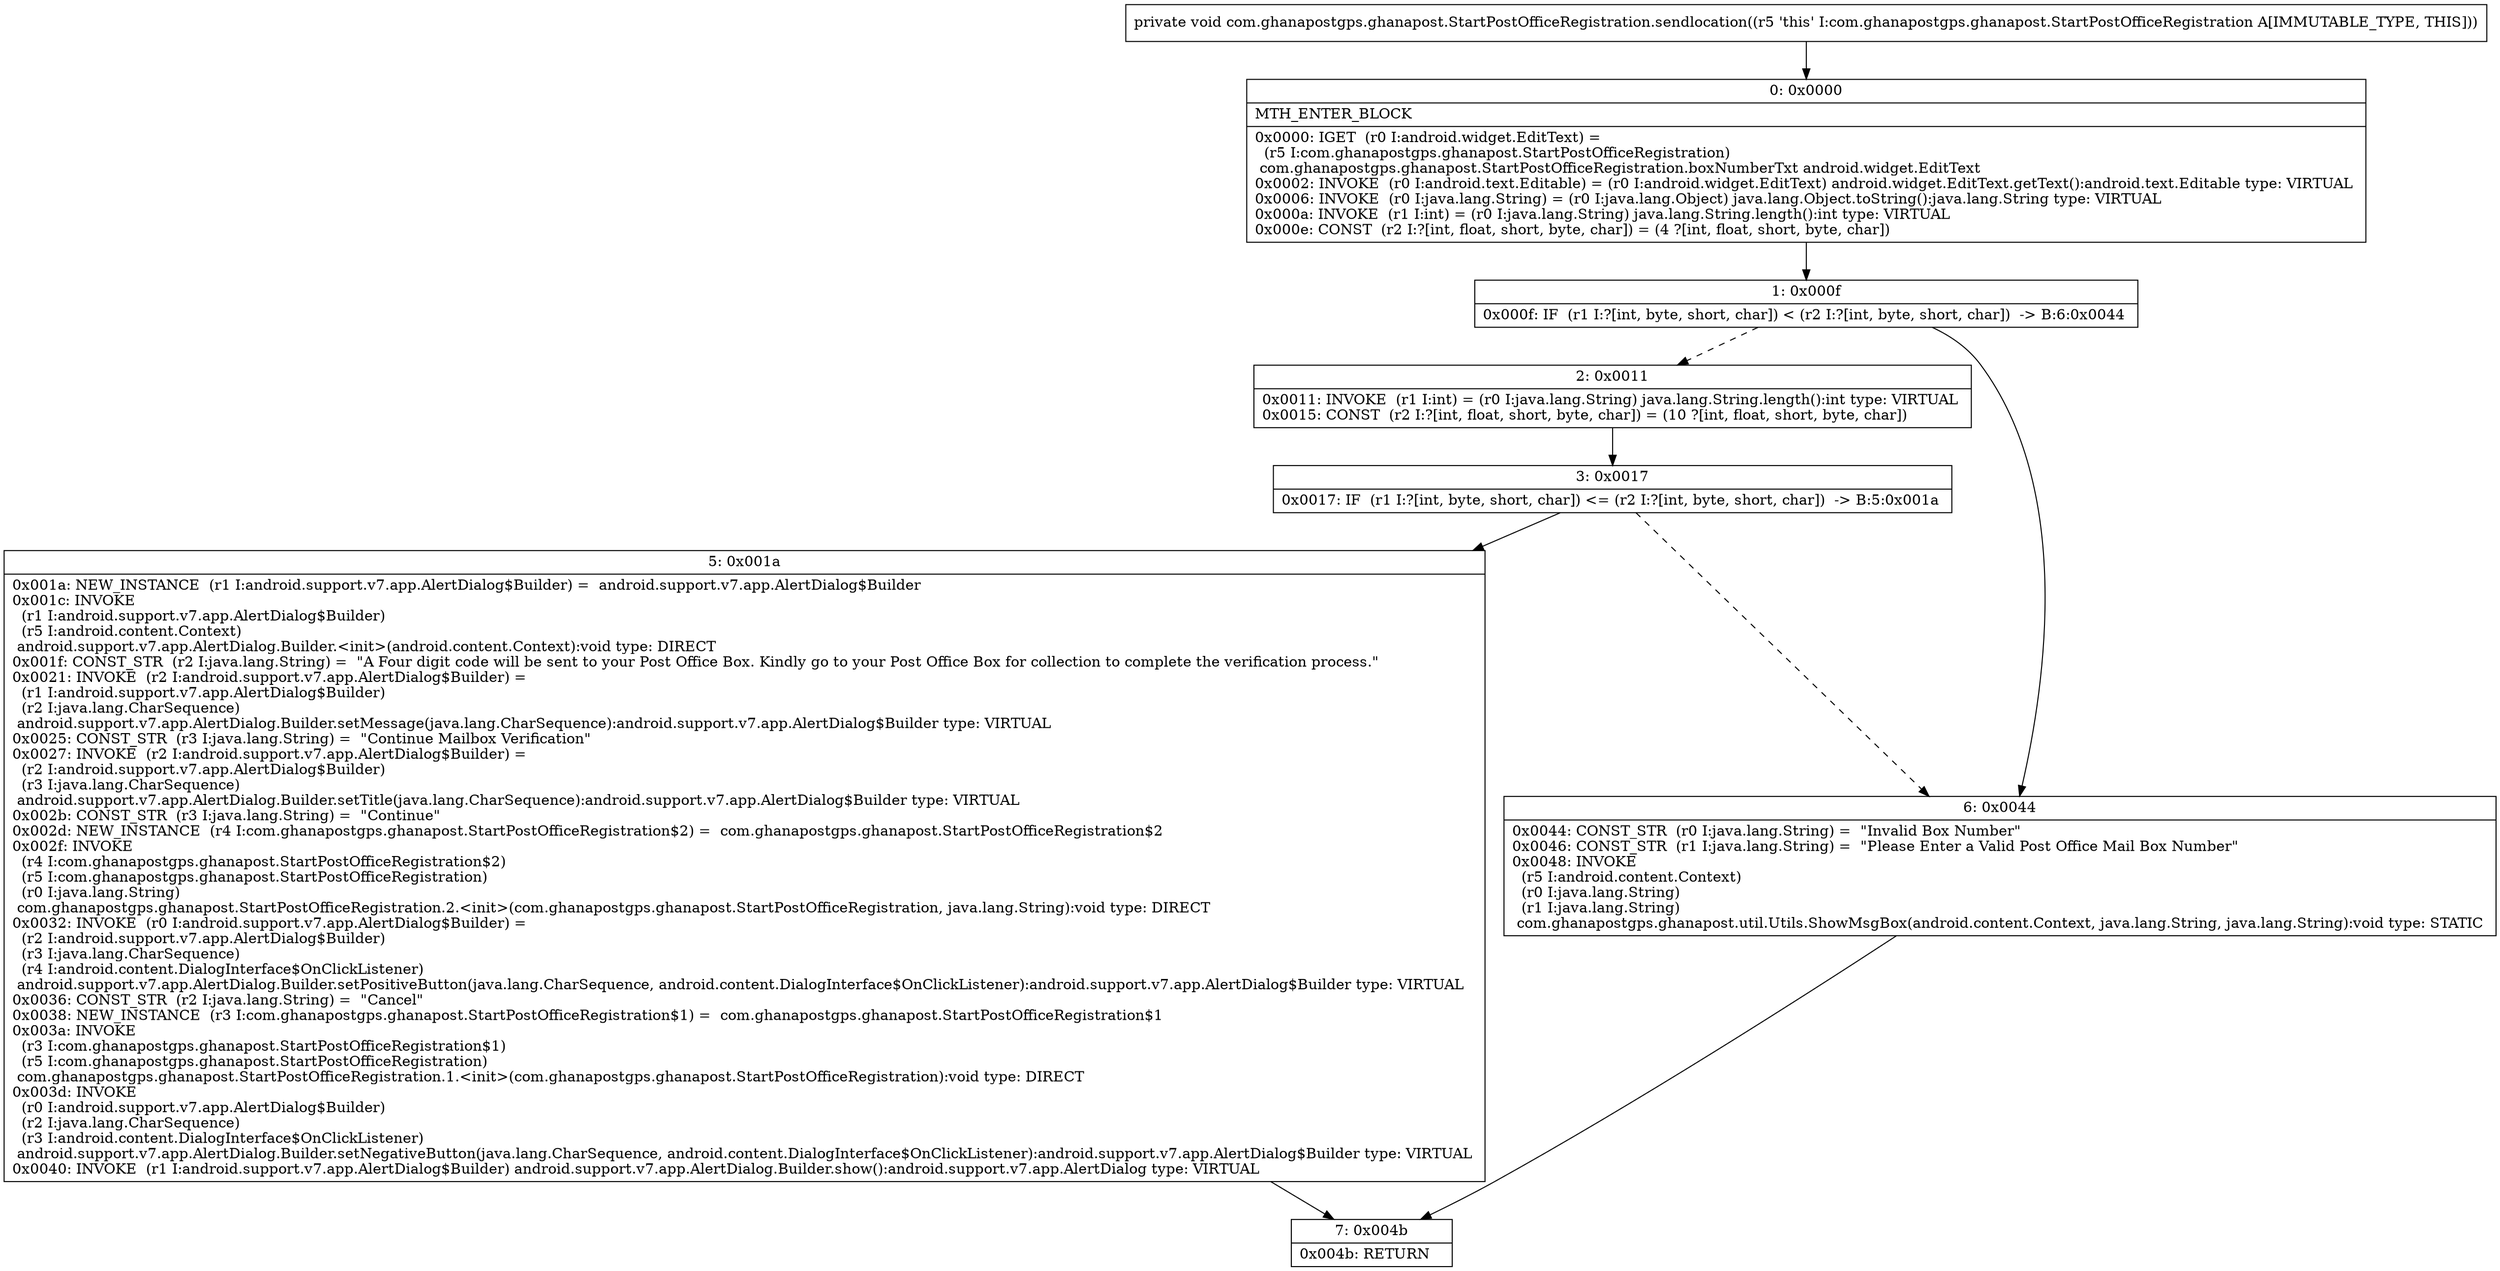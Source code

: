 digraph "CFG forcom.ghanapostgps.ghanapost.StartPostOfficeRegistration.sendlocation()V" {
Node_0 [shape=record,label="{0\:\ 0x0000|MTH_ENTER_BLOCK\l|0x0000: IGET  (r0 I:android.widget.EditText) = \l  (r5 I:com.ghanapostgps.ghanapost.StartPostOfficeRegistration)\l com.ghanapostgps.ghanapost.StartPostOfficeRegistration.boxNumberTxt android.widget.EditText \l0x0002: INVOKE  (r0 I:android.text.Editable) = (r0 I:android.widget.EditText) android.widget.EditText.getText():android.text.Editable type: VIRTUAL \l0x0006: INVOKE  (r0 I:java.lang.String) = (r0 I:java.lang.Object) java.lang.Object.toString():java.lang.String type: VIRTUAL \l0x000a: INVOKE  (r1 I:int) = (r0 I:java.lang.String) java.lang.String.length():int type: VIRTUAL \l0x000e: CONST  (r2 I:?[int, float, short, byte, char]) = (4 ?[int, float, short, byte, char]) \l}"];
Node_1 [shape=record,label="{1\:\ 0x000f|0x000f: IF  (r1 I:?[int, byte, short, char]) \< (r2 I:?[int, byte, short, char])  \-\> B:6:0x0044 \l}"];
Node_2 [shape=record,label="{2\:\ 0x0011|0x0011: INVOKE  (r1 I:int) = (r0 I:java.lang.String) java.lang.String.length():int type: VIRTUAL \l0x0015: CONST  (r2 I:?[int, float, short, byte, char]) = (10 ?[int, float, short, byte, char]) \l}"];
Node_3 [shape=record,label="{3\:\ 0x0017|0x0017: IF  (r1 I:?[int, byte, short, char]) \<= (r2 I:?[int, byte, short, char])  \-\> B:5:0x001a \l}"];
Node_5 [shape=record,label="{5\:\ 0x001a|0x001a: NEW_INSTANCE  (r1 I:android.support.v7.app.AlertDialog$Builder) =  android.support.v7.app.AlertDialog$Builder \l0x001c: INVOKE  \l  (r1 I:android.support.v7.app.AlertDialog$Builder)\l  (r5 I:android.content.Context)\l android.support.v7.app.AlertDialog.Builder.\<init\>(android.content.Context):void type: DIRECT \l0x001f: CONST_STR  (r2 I:java.lang.String) =  \"A Four digit code will be sent to your Post Office Box. Kindly go to your Post Office Box for collection to complete the verification process.\" \l0x0021: INVOKE  (r2 I:android.support.v7.app.AlertDialog$Builder) = \l  (r1 I:android.support.v7.app.AlertDialog$Builder)\l  (r2 I:java.lang.CharSequence)\l android.support.v7.app.AlertDialog.Builder.setMessage(java.lang.CharSequence):android.support.v7.app.AlertDialog$Builder type: VIRTUAL \l0x0025: CONST_STR  (r3 I:java.lang.String) =  \"Continue Mailbox Verification\" \l0x0027: INVOKE  (r2 I:android.support.v7.app.AlertDialog$Builder) = \l  (r2 I:android.support.v7.app.AlertDialog$Builder)\l  (r3 I:java.lang.CharSequence)\l android.support.v7.app.AlertDialog.Builder.setTitle(java.lang.CharSequence):android.support.v7.app.AlertDialog$Builder type: VIRTUAL \l0x002b: CONST_STR  (r3 I:java.lang.String) =  \"Continue\" \l0x002d: NEW_INSTANCE  (r4 I:com.ghanapostgps.ghanapost.StartPostOfficeRegistration$2) =  com.ghanapostgps.ghanapost.StartPostOfficeRegistration$2 \l0x002f: INVOKE  \l  (r4 I:com.ghanapostgps.ghanapost.StartPostOfficeRegistration$2)\l  (r5 I:com.ghanapostgps.ghanapost.StartPostOfficeRegistration)\l  (r0 I:java.lang.String)\l com.ghanapostgps.ghanapost.StartPostOfficeRegistration.2.\<init\>(com.ghanapostgps.ghanapost.StartPostOfficeRegistration, java.lang.String):void type: DIRECT \l0x0032: INVOKE  (r0 I:android.support.v7.app.AlertDialog$Builder) = \l  (r2 I:android.support.v7.app.AlertDialog$Builder)\l  (r3 I:java.lang.CharSequence)\l  (r4 I:android.content.DialogInterface$OnClickListener)\l android.support.v7.app.AlertDialog.Builder.setPositiveButton(java.lang.CharSequence, android.content.DialogInterface$OnClickListener):android.support.v7.app.AlertDialog$Builder type: VIRTUAL \l0x0036: CONST_STR  (r2 I:java.lang.String) =  \"Cancel\" \l0x0038: NEW_INSTANCE  (r3 I:com.ghanapostgps.ghanapost.StartPostOfficeRegistration$1) =  com.ghanapostgps.ghanapost.StartPostOfficeRegistration$1 \l0x003a: INVOKE  \l  (r3 I:com.ghanapostgps.ghanapost.StartPostOfficeRegistration$1)\l  (r5 I:com.ghanapostgps.ghanapost.StartPostOfficeRegistration)\l com.ghanapostgps.ghanapost.StartPostOfficeRegistration.1.\<init\>(com.ghanapostgps.ghanapost.StartPostOfficeRegistration):void type: DIRECT \l0x003d: INVOKE  \l  (r0 I:android.support.v7.app.AlertDialog$Builder)\l  (r2 I:java.lang.CharSequence)\l  (r3 I:android.content.DialogInterface$OnClickListener)\l android.support.v7.app.AlertDialog.Builder.setNegativeButton(java.lang.CharSequence, android.content.DialogInterface$OnClickListener):android.support.v7.app.AlertDialog$Builder type: VIRTUAL \l0x0040: INVOKE  (r1 I:android.support.v7.app.AlertDialog$Builder) android.support.v7.app.AlertDialog.Builder.show():android.support.v7.app.AlertDialog type: VIRTUAL \l}"];
Node_6 [shape=record,label="{6\:\ 0x0044|0x0044: CONST_STR  (r0 I:java.lang.String) =  \"Invalid Box Number\" \l0x0046: CONST_STR  (r1 I:java.lang.String) =  \"Please Enter a Valid Post Office Mail Box Number\" \l0x0048: INVOKE  \l  (r5 I:android.content.Context)\l  (r0 I:java.lang.String)\l  (r1 I:java.lang.String)\l com.ghanapostgps.ghanapost.util.Utils.ShowMsgBox(android.content.Context, java.lang.String, java.lang.String):void type: STATIC \l}"];
Node_7 [shape=record,label="{7\:\ 0x004b|0x004b: RETURN   \l}"];
MethodNode[shape=record,label="{private void com.ghanapostgps.ghanapost.StartPostOfficeRegistration.sendlocation((r5 'this' I:com.ghanapostgps.ghanapost.StartPostOfficeRegistration A[IMMUTABLE_TYPE, THIS])) }"];
MethodNode -> Node_0;
Node_0 -> Node_1;
Node_1 -> Node_2[style=dashed];
Node_1 -> Node_6;
Node_2 -> Node_3;
Node_3 -> Node_5;
Node_3 -> Node_6[style=dashed];
Node_5 -> Node_7;
Node_6 -> Node_7;
}

